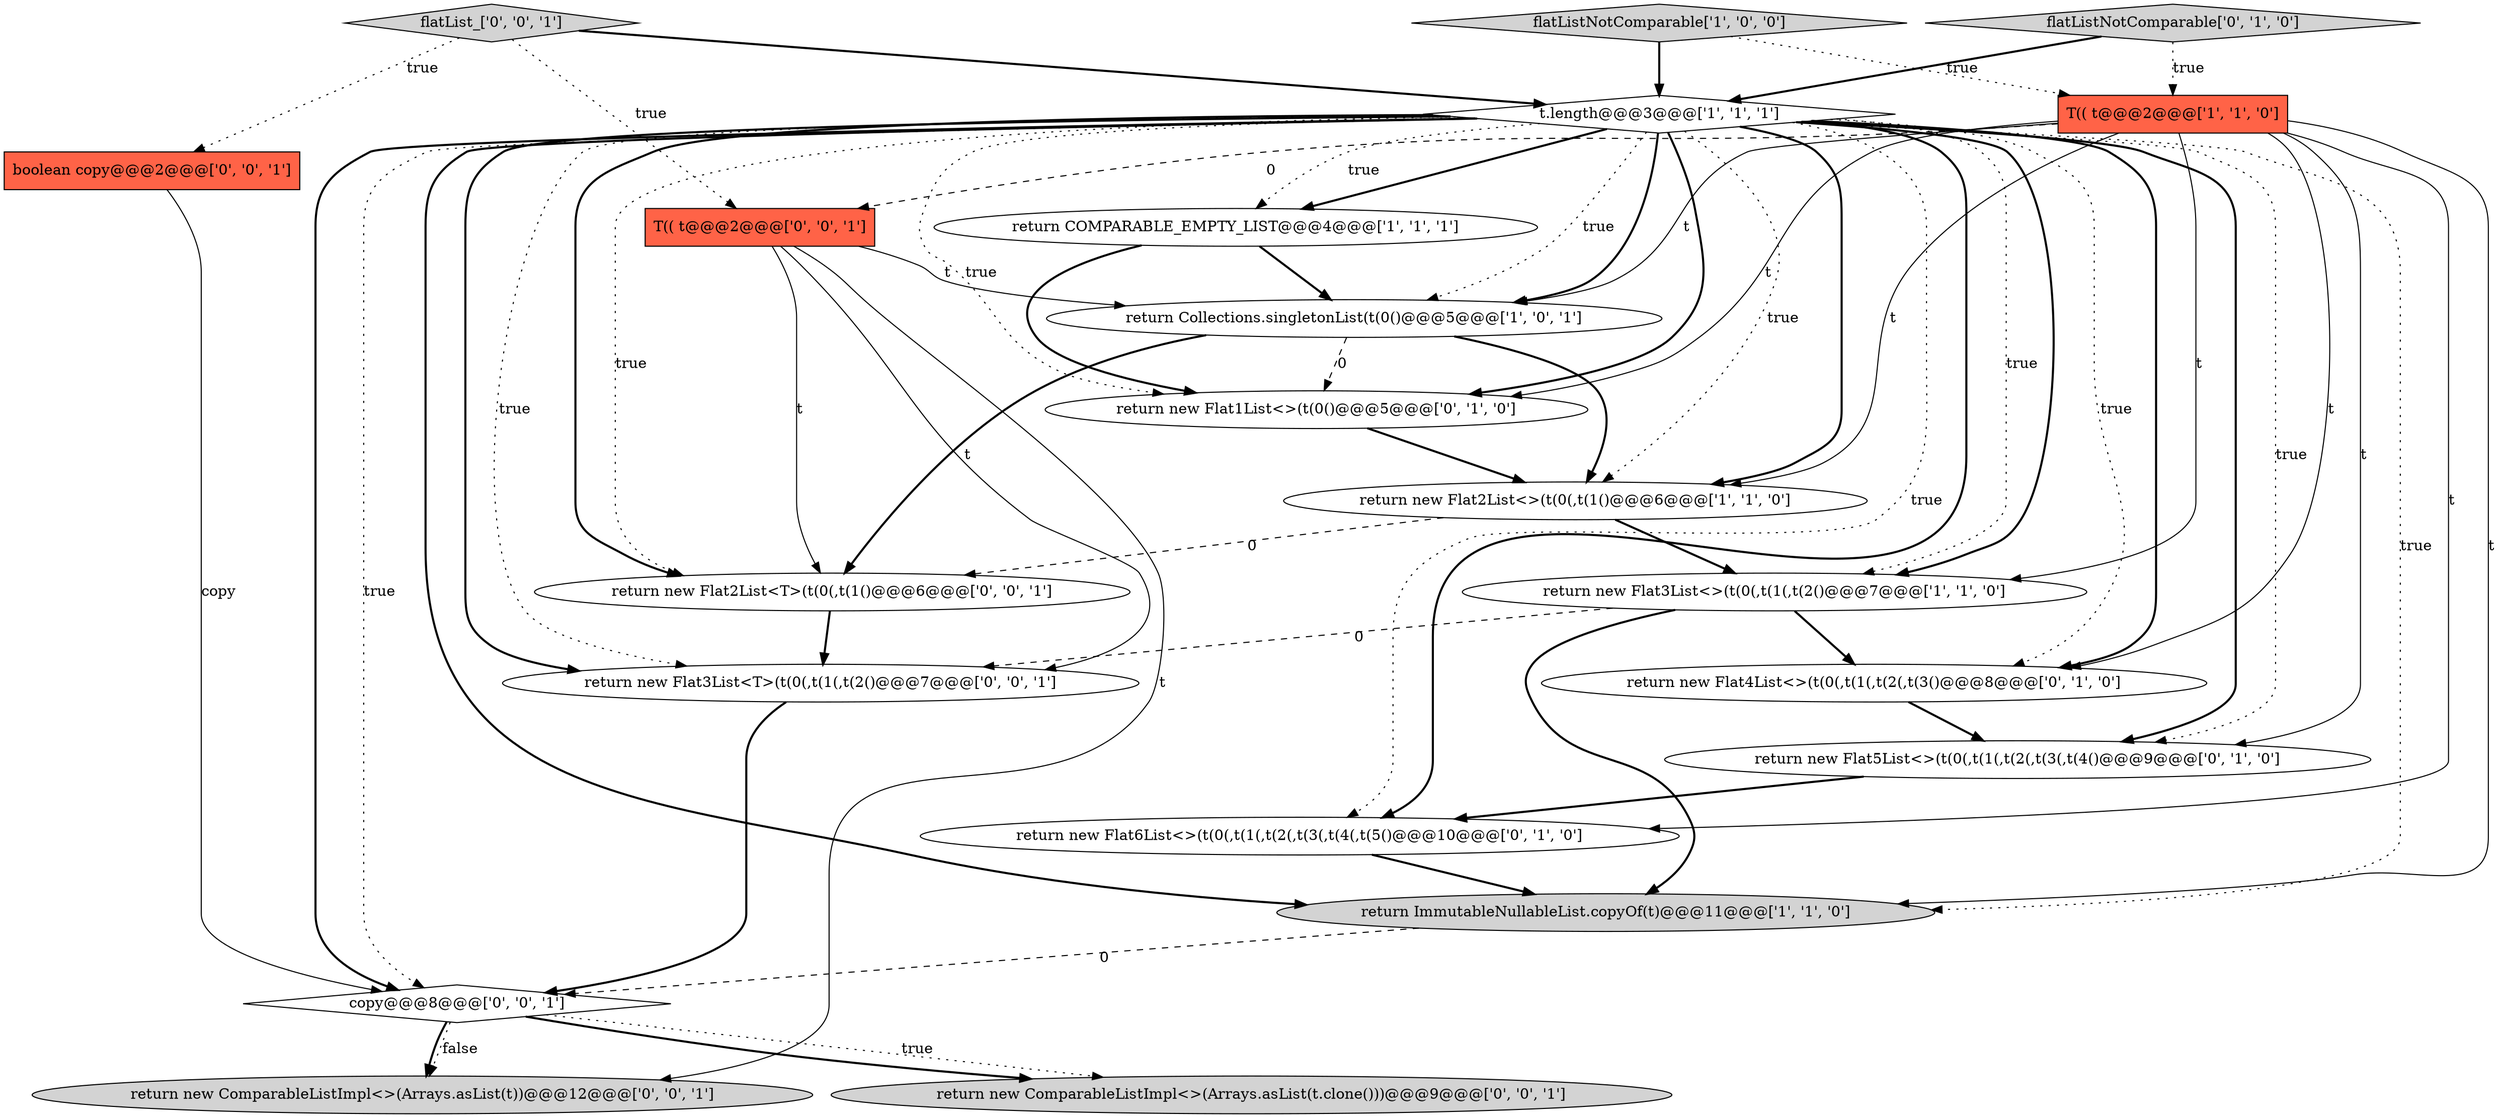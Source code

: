 digraph {
17 [style = filled, label = "copy@@@8@@@['0', '0', '1']", fillcolor = white, shape = diamond image = "AAA0AAABBB3BBB"];
9 [style = filled, label = "return new Flat6List<>(t(0(,t(1(,t(2(,t(3(,t(4(,t(5()@@@10@@@['0', '1', '0']", fillcolor = white, shape = ellipse image = "AAA1AAABBB2BBB"];
0 [style = filled, label = "return ImmutableNullableList.copyOf(t)@@@11@@@['1', '1', '0']", fillcolor = lightgray, shape = ellipse image = "AAA0AAABBB1BBB"];
11 [style = filled, label = "return new Flat4List<>(t(0(,t(1(,t(2(,t(3()@@@8@@@['0', '1', '0']", fillcolor = white, shape = ellipse image = "AAA1AAABBB2BBB"];
13 [style = filled, label = "return new Flat3List<T>(t(0(,t(1(,t(2()@@@7@@@['0', '0', '1']", fillcolor = white, shape = ellipse image = "AAA0AAABBB3BBB"];
12 [style = filled, label = "flatListNotComparable['0', '1', '0']", fillcolor = lightgray, shape = diamond image = "AAA0AAABBB2BBB"];
16 [style = filled, label = "boolean copy@@@2@@@['0', '0', '1']", fillcolor = tomato, shape = box image = "AAA0AAABBB3BBB"];
20 [style = filled, label = "return new Flat2List<T>(t(0(,t(1()@@@6@@@['0', '0', '1']", fillcolor = white, shape = ellipse image = "AAA0AAABBB3BBB"];
2 [style = filled, label = "T(( t@@@2@@@['1', '1', '0']", fillcolor = tomato, shape = box image = "AAA0AAABBB1BBB"];
7 [style = filled, label = "return COMPARABLE_EMPTY_LIST@@@4@@@['1', '1', '1']", fillcolor = white, shape = ellipse image = "AAA0AAABBB1BBB"];
10 [style = filled, label = "return new Flat5List<>(t(0(,t(1(,t(2(,t(3(,t(4()@@@9@@@['0', '1', '0']", fillcolor = white, shape = ellipse image = "AAA1AAABBB2BBB"];
8 [style = filled, label = "return new Flat1List<>(t(0()@@@5@@@['0', '1', '0']", fillcolor = white, shape = ellipse image = "AAA1AAABBB2BBB"];
19 [style = filled, label = "flatList_['0', '0', '1']", fillcolor = lightgray, shape = diamond image = "AAA0AAABBB3BBB"];
5 [style = filled, label = "return Collections.singletonList(t(0()@@@5@@@['1', '0', '1']", fillcolor = white, shape = ellipse image = "AAA0AAABBB1BBB"];
1 [style = filled, label = "flatListNotComparable['1', '0', '0']", fillcolor = lightgray, shape = diamond image = "AAA0AAABBB1BBB"];
4 [style = filled, label = "return new Flat3List<>(t(0(,t(1(,t(2()@@@7@@@['1', '1', '0']", fillcolor = white, shape = ellipse image = "AAA0AAABBB1BBB"];
3 [style = filled, label = "t.length@@@3@@@['1', '1', '1']", fillcolor = white, shape = diamond image = "AAA0AAABBB1BBB"];
18 [style = filled, label = "T(( t@@@2@@@['0', '0', '1']", fillcolor = tomato, shape = box image = "AAA0AAABBB3BBB"];
6 [style = filled, label = "return new Flat2List<>(t(0(,t(1()@@@6@@@['1', '1', '0']", fillcolor = white, shape = ellipse image = "AAA0AAABBB1BBB"];
14 [style = filled, label = "return new ComparableListImpl<>(Arrays.asList(t.clone()))@@@9@@@['0', '0', '1']", fillcolor = lightgray, shape = ellipse image = "AAA0AAABBB3BBB"];
15 [style = filled, label = "return new ComparableListImpl<>(Arrays.asList(t))@@@12@@@['0', '0', '1']", fillcolor = lightgray, shape = ellipse image = "AAA0AAABBB3BBB"];
19->3 [style = bold, label=""];
17->15 [style = dotted, label="false"];
3->10 [style = bold, label=""];
2->11 [style = solid, label="t"];
2->6 [style = solid, label="t"];
17->14 [style = dotted, label="true"];
3->11 [style = bold, label=""];
7->8 [style = bold, label=""];
6->4 [style = bold, label=""];
6->20 [style = dashed, label="0"];
10->9 [style = bold, label=""];
13->17 [style = bold, label=""];
4->11 [style = bold, label=""];
3->20 [style = dotted, label="true"];
3->8 [style = dotted, label="true"];
3->17 [style = dotted, label="true"];
2->18 [style = dashed, label="0"];
17->14 [style = bold, label=""];
2->5 [style = solid, label="t"];
8->6 [style = bold, label=""];
2->9 [style = solid, label="t"];
9->0 [style = bold, label=""];
12->2 [style = dotted, label="true"];
3->7 [style = bold, label=""];
3->13 [style = bold, label=""];
3->5 [style = bold, label=""];
3->20 [style = bold, label=""];
2->4 [style = solid, label="t"];
3->6 [style = bold, label=""];
3->0 [style = dotted, label="true"];
2->0 [style = solid, label="t"];
3->10 [style = dotted, label="true"];
5->8 [style = dashed, label="0"];
19->16 [style = dotted, label="true"];
3->17 [style = bold, label=""];
18->13 [style = solid, label="t"];
1->3 [style = bold, label=""];
11->10 [style = bold, label=""];
20->13 [style = bold, label=""];
3->4 [style = dotted, label="true"];
17->15 [style = bold, label=""];
12->3 [style = bold, label=""];
3->0 [style = bold, label=""];
3->9 [style = bold, label=""];
3->6 [style = dotted, label="true"];
5->20 [style = bold, label=""];
3->8 [style = bold, label=""];
3->11 [style = dotted, label="true"];
18->15 [style = solid, label="t"];
0->17 [style = dashed, label="0"];
18->5 [style = solid, label="t"];
2->10 [style = solid, label="t"];
7->5 [style = bold, label=""];
16->17 [style = solid, label="copy"];
1->2 [style = dotted, label="true"];
4->13 [style = dashed, label="0"];
3->7 [style = dotted, label="true"];
4->0 [style = bold, label=""];
2->8 [style = solid, label="t"];
3->9 [style = dotted, label="true"];
3->5 [style = dotted, label="true"];
18->20 [style = solid, label="t"];
3->13 [style = dotted, label="true"];
3->4 [style = bold, label=""];
5->6 [style = bold, label=""];
19->18 [style = dotted, label="true"];
}
